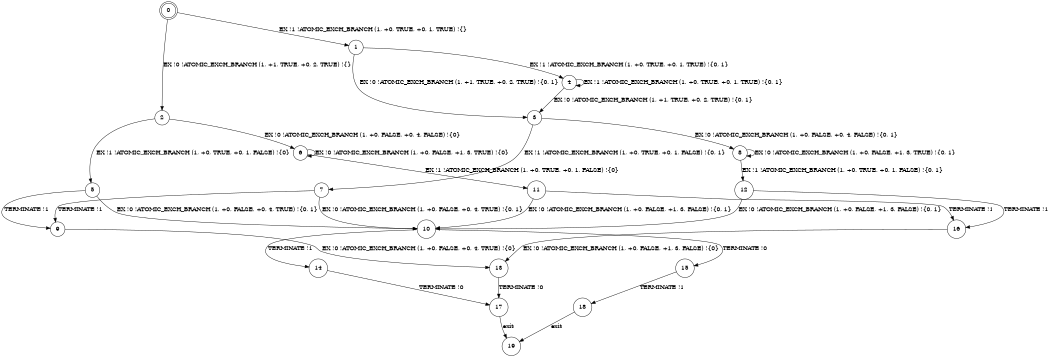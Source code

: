 digraph BCG {
size = "7, 10.5";
center = TRUE;
node [shape = circle];
0 [peripheries = 2];
0 -> 1 [label = "EX !1 !ATOMIC_EXCH_BRANCH (1, +0, TRUE, +0, 1, TRUE) !{}"];
0 -> 2 [label = "EX !0 !ATOMIC_EXCH_BRANCH (1, +1, TRUE, +0, 2, TRUE) !{}"];
1 -> 3 [label = "EX !0 !ATOMIC_EXCH_BRANCH (1, +1, TRUE, +0, 2, TRUE) !{0, 1}"];
1 -> 4 [label = "EX !1 !ATOMIC_EXCH_BRANCH (1, +0, TRUE, +0, 1, TRUE) !{0, 1}"];
2 -> 5 [label = "EX !1 !ATOMIC_EXCH_BRANCH (1, +0, TRUE, +0, 1, FALSE) !{0}"];
2 -> 6 [label = "EX !0 !ATOMIC_EXCH_BRANCH (1, +0, FALSE, +0, 4, FALSE) !{0}"];
3 -> 7 [label = "EX !1 !ATOMIC_EXCH_BRANCH (1, +0, TRUE, +0, 1, FALSE) !{0, 1}"];
3 -> 8 [label = "EX !0 !ATOMIC_EXCH_BRANCH (1, +0, FALSE, +0, 4, FALSE) !{0, 1}"];
4 -> 3 [label = "EX !0 !ATOMIC_EXCH_BRANCH (1, +1, TRUE, +0, 2, TRUE) !{0, 1}"];
4 -> 4 [label = "EX !1 !ATOMIC_EXCH_BRANCH (1, +0, TRUE, +0, 1, TRUE) !{0, 1}"];
5 -> 9 [label = "TERMINATE !1"];
5 -> 10 [label = "EX !0 !ATOMIC_EXCH_BRANCH (1, +0, FALSE, +0, 4, TRUE) !{0, 1}"];
6 -> 11 [label = "EX !1 !ATOMIC_EXCH_BRANCH (1, +0, TRUE, +0, 1, FALSE) !{0}"];
6 -> 6 [label = "EX !0 !ATOMIC_EXCH_BRANCH (1, +0, FALSE, +1, 3, TRUE) !{0}"];
7 -> 9 [label = "TERMINATE !1"];
7 -> 10 [label = "EX !0 !ATOMIC_EXCH_BRANCH (1, +0, FALSE, +0, 4, TRUE) !{0, 1}"];
8 -> 12 [label = "EX !1 !ATOMIC_EXCH_BRANCH (1, +0, TRUE, +0, 1, FALSE) !{0, 1}"];
8 -> 8 [label = "EX !0 !ATOMIC_EXCH_BRANCH (1, +0, FALSE, +1, 3, TRUE) !{0, 1}"];
9 -> 13 [label = "EX !0 !ATOMIC_EXCH_BRANCH (1, +0, FALSE, +0, 4, TRUE) !{0}"];
10 -> 14 [label = "TERMINATE !1"];
10 -> 15 [label = "TERMINATE !0"];
11 -> 16 [label = "TERMINATE !1"];
11 -> 10 [label = "EX !0 !ATOMIC_EXCH_BRANCH (1, +0, FALSE, +1, 3, FALSE) !{0, 1}"];
12 -> 16 [label = "TERMINATE !1"];
12 -> 10 [label = "EX !0 !ATOMIC_EXCH_BRANCH (1, +0, FALSE, +1, 3, FALSE) !{0, 1}"];
13 -> 17 [label = "TERMINATE !0"];
14 -> 17 [label = "TERMINATE !0"];
15 -> 18 [label = "TERMINATE !1"];
16 -> 13 [label = "EX !0 !ATOMIC_EXCH_BRANCH (1, +0, FALSE, +1, 3, FALSE) !{0}"];
17 -> 19 [label = "exit"];
18 -> 19 [label = "exit"];
}
